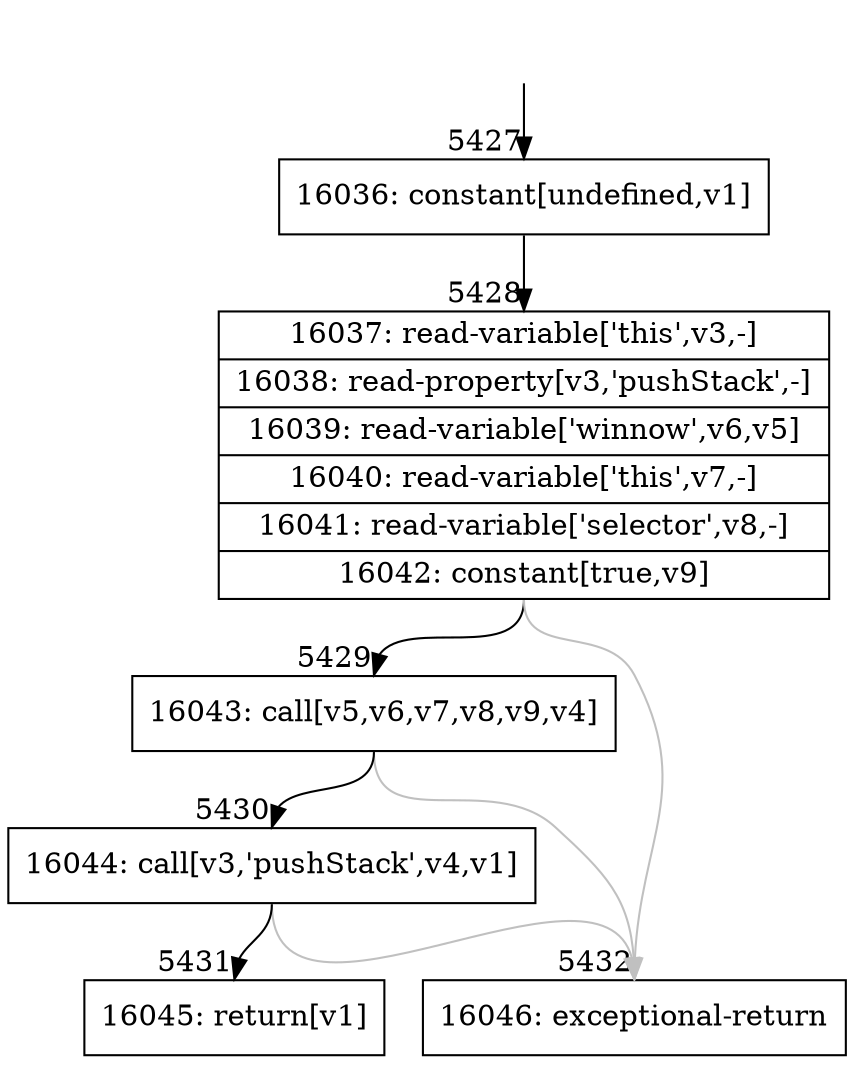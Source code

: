 digraph {
rankdir="TD"
BB_entry343[shape=none,label=""];
BB_entry343 -> BB5427 [tailport=s, headport=n, headlabel="    5427"]
BB5427 [shape=record label="{16036: constant[undefined,v1]}" ] 
BB5427 -> BB5428 [tailport=s, headport=n, headlabel="      5428"]
BB5428 [shape=record label="{16037: read-variable['this',v3,-]|16038: read-property[v3,'pushStack',-]|16039: read-variable['winnow',v6,v5]|16040: read-variable['this',v7,-]|16041: read-variable['selector',v8,-]|16042: constant[true,v9]}" ] 
BB5428 -> BB5429 [tailport=s, headport=n, headlabel="      5429"]
BB5428 -> BB5432 [tailport=s, headport=n, color=gray, headlabel="      5432"]
BB5429 [shape=record label="{16043: call[v5,v6,v7,v8,v9,v4]}" ] 
BB5429 -> BB5430 [tailport=s, headport=n, headlabel="      5430"]
BB5429 -> BB5432 [tailport=s, headport=n, color=gray]
BB5430 [shape=record label="{16044: call[v3,'pushStack',v4,v1]}" ] 
BB5430 -> BB5431 [tailport=s, headport=n, headlabel="      5431"]
BB5430 -> BB5432 [tailport=s, headport=n, color=gray]
BB5431 [shape=record label="{16045: return[v1]}" ] 
BB5432 [shape=record label="{16046: exceptional-return}" ] 
}
